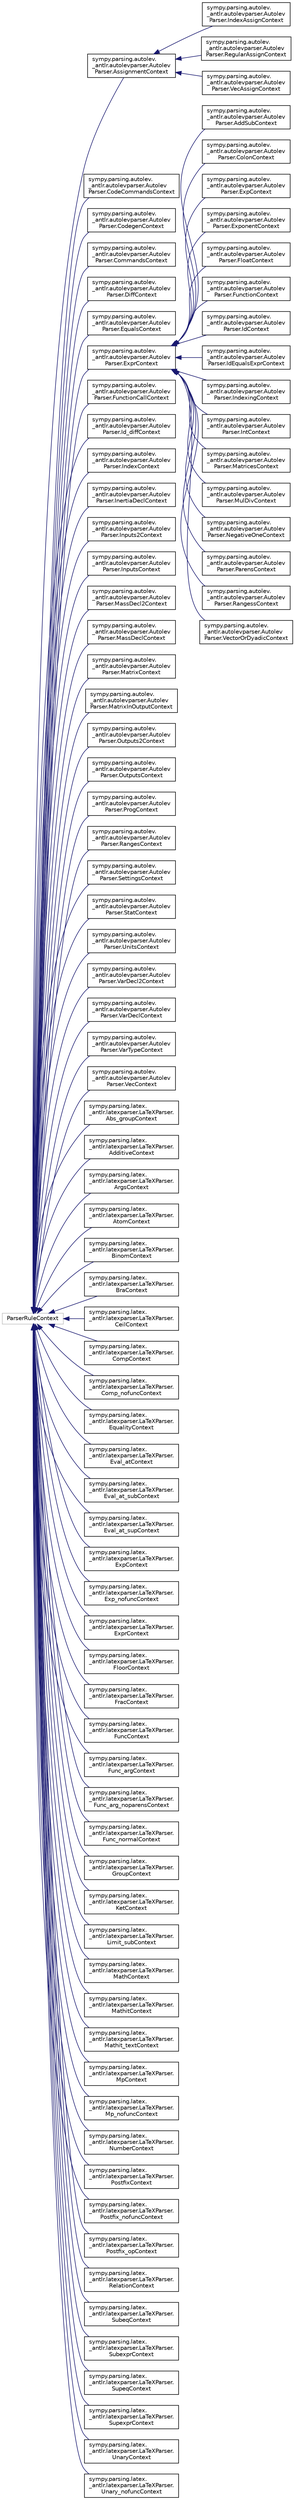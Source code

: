 digraph "Graphical Class Hierarchy"
{
 // LATEX_PDF_SIZE
  edge [fontname="Helvetica",fontsize="10",labelfontname="Helvetica",labelfontsize="10"];
  node [fontname="Helvetica",fontsize="10",shape=record];
  rankdir="LR";
  Node10247 [label="ParserRuleContext",height=0.2,width=0.4,color="grey75", fillcolor="white", style="filled",tooltip=" "];
  Node10247 -> Node0 [dir="back",color="midnightblue",fontsize="10",style="solid",fontname="Helvetica"];
  Node0 [label="sympy.parsing.autolev.\l_antlr.autolevparser.Autolev\lParser.AssignmentContext",height=0.2,width=0.4,color="black", fillcolor="white", style="filled",URL="$classsympy_1_1parsing_1_1autolev_1_1__antlr_1_1autolevparser_1_1AutolevParser_1_1AssignmentContext.html",tooltip=" "];
  Node0 -> Node1 [dir="back",color="midnightblue",fontsize="10",style="solid",fontname="Helvetica"];
  Node1 [label="sympy.parsing.autolev.\l_antlr.autolevparser.Autolev\lParser.IndexAssignContext",height=0.2,width=0.4,color="black", fillcolor="white", style="filled",URL="$classsympy_1_1parsing_1_1autolev_1_1__antlr_1_1autolevparser_1_1AutolevParser_1_1IndexAssignContext.html",tooltip=" "];
  Node0 -> Node2 [dir="back",color="midnightblue",fontsize="10",style="solid",fontname="Helvetica"];
  Node2 [label="sympy.parsing.autolev.\l_antlr.autolevparser.Autolev\lParser.RegularAssignContext",height=0.2,width=0.4,color="black", fillcolor="white", style="filled",URL="$classsympy_1_1parsing_1_1autolev_1_1__antlr_1_1autolevparser_1_1AutolevParser_1_1RegularAssignContext.html",tooltip=" "];
  Node0 -> Node3 [dir="back",color="midnightblue",fontsize="10",style="solid",fontname="Helvetica"];
  Node3 [label="sympy.parsing.autolev.\l_antlr.autolevparser.Autolev\lParser.VecAssignContext",height=0.2,width=0.4,color="black", fillcolor="white", style="filled",URL="$classsympy_1_1parsing_1_1autolev_1_1__antlr_1_1autolevparser_1_1AutolevParser_1_1VecAssignContext.html",tooltip=" "];
  Node10247 -> Node10252 [dir="back",color="midnightblue",fontsize="10",style="solid",fontname="Helvetica"];
  Node10252 [label="sympy.parsing.autolev.\l_antlr.autolevparser.Autolev\lParser.CodeCommandsContext",height=0.2,width=0.4,color="black", fillcolor="white", style="filled",URL="$classsympy_1_1parsing_1_1autolev_1_1__antlr_1_1autolevparser_1_1AutolevParser_1_1CodeCommandsContext.html",tooltip=" "];
  Node10247 -> Node10253 [dir="back",color="midnightblue",fontsize="10",style="solid",fontname="Helvetica"];
  Node10253 [label="sympy.parsing.autolev.\l_antlr.autolevparser.Autolev\lParser.CodegenContext",height=0.2,width=0.4,color="black", fillcolor="white", style="filled",URL="$classsympy_1_1parsing_1_1autolev_1_1__antlr_1_1autolevparser_1_1AutolevParser_1_1CodegenContext.html",tooltip=" "];
  Node10247 -> Node10254 [dir="back",color="midnightblue",fontsize="10",style="solid",fontname="Helvetica"];
  Node10254 [label="sympy.parsing.autolev.\l_antlr.autolevparser.Autolev\lParser.CommandsContext",height=0.2,width=0.4,color="black", fillcolor="white", style="filled",URL="$classsympy_1_1parsing_1_1autolev_1_1__antlr_1_1autolevparser_1_1AutolevParser_1_1CommandsContext.html",tooltip=" "];
  Node10247 -> Node10255 [dir="back",color="midnightblue",fontsize="10",style="solid",fontname="Helvetica"];
  Node10255 [label="sympy.parsing.autolev.\l_antlr.autolevparser.Autolev\lParser.DiffContext",height=0.2,width=0.4,color="black", fillcolor="white", style="filled",URL="$classsympy_1_1parsing_1_1autolev_1_1__antlr_1_1autolevparser_1_1AutolevParser_1_1DiffContext.html",tooltip=" "];
  Node10247 -> Node10256 [dir="back",color="midnightblue",fontsize="10",style="solid",fontname="Helvetica"];
  Node10256 [label="sympy.parsing.autolev.\l_antlr.autolevparser.Autolev\lParser.EqualsContext",height=0.2,width=0.4,color="black", fillcolor="white", style="filled",URL="$classsympy_1_1parsing_1_1autolev_1_1__antlr_1_1autolevparser_1_1AutolevParser_1_1EqualsContext.html",tooltip=" "];
  Node10247 -> Node10257 [dir="back",color="midnightblue",fontsize="10",style="solid",fontname="Helvetica"];
  Node10257 [label="sympy.parsing.autolev.\l_antlr.autolevparser.Autolev\lParser.ExprContext",height=0.2,width=0.4,color="black", fillcolor="white", style="filled",URL="$classsympy_1_1parsing_1_1autolev_1_1__antlr_1_1autolevparser_1_1AutolevParser_1_1ExprContext.html",tooltip=" "];
  Node10257 -> Node10258 [dir="back",color="midnightblue",fontsize="10",style="solid",fontname="Helvetica"];
  Node10258 [label="sympy.parsing.autolev.\l_antlr.autolevparser.Autolev\lParser.AddSubContext",height=0.2,width=0.4,color="black", fillcolor="white", style="filled",URL="$classsympy_1_1parsing_1_1autolev_1_1__antlr_1_1autolevparser_1_1AutolevParser_1_1AddSubContext.html",tooltip=" "];
  Node10257 -> Node10259 [dir="back",color="midnightblue",fontsize="10",style="solid",fontname="Helvetica"];
  Node10259 [label="sympy.parsing.autolev.\l_antlr.autolevparser.Autolev\lParser.ColonContext",height=0.2,width=0.4,color="black", fillcolor="white", style="filled",URL="$classsympy_1_1parsing_1_1autolev_1_1__antlr_1_1autolevparser_1_1AutolevParser_1_1ColonContext.html",tooltip=" "];
  Node10257 -> Node10260 [dir="back",color="midnightblue",fontsize="10",style="solid",fontname="Helvetica"];
  Node10260 [label="sympy.parsing.autolev.\l_antlr.autolevparser.Autolev\lParser.ExpContext",height=0.2,width=0.4,color="black", fillcolor="white", style="filled",URL="$classsympy_1_1parsing_1_1autolev_1_1__antlr_1_1autolevparser_1_1AutolevParser_1_1ExpContext.html",tooltip=" "];
  Node10257 -> Node10261 [dir="back",color="midnightblue",fontsize="10",style="solid",fontname="Helvetica"];
  Node10261 [label="sympy.parsing.autolev.\l_antlr.autolevparser.Autolev\lParser.ExponentContext",height=0.2,width=0.4,color="black", fillcolor="white", style="filled",URL="$classsympy_1_1parsing_1_1autolev_1_1__antlr_1_1autolevparser_1_1AutolevParser_1_1ExponentContext.html",tooltip=" "];
  Node10257 -> Node10262 [dir="back",color="midnightblue",fontsize="10",style="solid",fontname="Helvetica"];
  Node10262 [label="sympy.parsing.autolev.\l_antlr.autolevparser.Autolev\lParser.FloatContext",height=0.2,width=0.4,color="black", fillcolor="white", style="filled",URL="$classsympy_1_1parsing_1_1autolev_1_1__antlr_1_1autolevparser_1_1AutolevParser_1_1FloatContext.html",tooltip=" "];
  Node10257 -> Node10263 [dir="back",color="midnightblue",fontsize="10",style="solid",fontname="Helvetica"];
  Node10263 [label="sympy.parsing.autolev.\l_antlr.autolevparser.Autolev\lParser.FunctionContext",height=0.2,width=0.4,color="black", fillcolor="white", style="filled",URL="$classsympy_1_1parsing_1_1autolev_1_1__antlr_1_1autolevparser_1_1AutolevParser_1_1FunctionContext.html",tooltip=" "];
  Node10257 -> Node10264 [dir="back",color="midnightblue",fontsize="10",style="solid",fontname="Helvetica"];
  Node10264 [label="sympy.parsing.autolev.\l_antlr.autolevparser.Autolev\lParser.IdContext",height=0.2,width=0.4,color="black", fillcolor="white", style="filled",URL="$classsympy_1_1parsing_1_1autolev_1_1__antlr_1_1autolevparser_1_1AutolevParser_1_1IdContext.html",tooltip=" "];
  Node10257 -> Node10265 [dir="back",color="midnightblue",fontsize="10",style="solid",fontname="Helvetica"];
  Node10265 [label="sympy.parsing.autolev.\l_antlr.autolevparser.Autolev\lParser.IdEqualsExprContext",height=0.2,width=0.4,color="black", fillcolor="white", style="filled",URL="$classsympy_1_1parsing_1_1autolev_1_1__antlr_1_1autolevparser_1_1AutolevParser_1_1IdEqualsExprContext.html",tooltip=" "];
  Node10257 -> Node10266 [dir="back",color="midnightblue",fontsize="10",style="solid",fontname="Helvetica"];
  Node10266 [label="sympy.parsing.autolev.\l_antlr.autolevparser.Autolev\lParser.IndexingContext",height=0.2,width=0.4,color="black", fillcolor="white", style="filled",URL="$classsympy_1_1parsing_1_1autolev_1_1__antlr_1_1autolevparser_1_1AutolevParser_1_1IndexingContext.html",tooltip=" "];
  Node10257 -> Node10267 [dir="back",color="midnightblue",fontsize="10",style="solid",fontname="Helvetica"];
  Node10267 [label="sympy.parsing.autolev.\l_antlr.autolevparser.Autolev\lParser.IntContext",height=0.2,width=0.4,color="black", fillcolor="white", style="filled",URL="$classsympy_1_1parsing_1_1autolev_1_1__antlr_1_1autolevparser_1_1AutolevParser_1_1IntContext.html",tooltip=" "];
  Node10257 -> Node10268 [dir="back",color="midnightblue",fontsize="10",style="solid",fontname="Helvetica"];
  Node10268 [label="sympy.parsing.autolev.\l_antlr.autolevparser.Autolev\lParser.MatricesContext",height=0.2,width=0.4,color="black", fillcolor="white", style="filled",URL="$classsympy_1_1parsing_1_1autolev_1_1__antlr_1_1autolevparser_1_1AutolevParser_1_1MatricesContext.html",tooltip=" "];
  Node10257 -> Node10269 [dir="back",color="midnightblue",fontsize="10",style="solid",fontname="Helvetica"];
  Node10269 [label="sympy.parsing.autolev.\l_antlr.autolevparser.Autolev\lParser.MulDivContext",height=0.2,width=0.4,color="black", fillcolor="white", style="filled",URL="$classsympy_1_1parsing_1_1autolev_1_1__antlr_1_1autolevparser_1_1AutolevParser_1_1MulDivContext.html",tooltip=" "];
  Node10257 -> Node10270 [dir="back",color="midnightblue",fontsize="10",style="solid",fontname="Helvetica"];
  Node10270 [label="sympy.parsing.autolev.\l_antlr.autolevparser.Autolev\lParser.NegativeOneContext",height=0.2,width=0.4,color="black", fillcolor="white", style="filled",URL="$classsympy_1_1parsing_1_1autolev_1_1__antlr_1_1autolevparser_1_1AutolevParser_1_1NegativeOneContext.html",tooltip=" "];
  Node10257 -> Node10271 [dir="back",color="midnightblue",fontsize="10",style="solid",fontname="Helvetica"];
  Node10271 [label="sympy.parsing.autolev.\l_antlr.autolevparser.Autolev\lParser.ParensContext",height=0.2,width=0.4,color="black", fillcolor="white", style="filled",URL="$classsympy_1_1parsing_1_1autolev_1_1__antlr_1_1autolevparser_1_1AutolevParser_1_1ParensContext.html",tooltip=" "];
  Node10257 -> Node10272 [dir="back",color="midnightblue",fontsize="10",style="solid",fontname="Helvetica"];
  Node10272 [label="sympy.parsing.autolev.\l_antlr.autolevparser.Autolev\lParser.RangessContext",height=0.2,width=0.4,color="black", fillcolor="white", style="filled",URL="$classsympy_1_1parsing_1_1autolev_1_1__antlr_1_1autolevparser_1_1AutolevParser_1_1RangessContext.html",tooltip=" "];
  Node10257 -> Node10273 [dir="back",color="midnightblue",fontsize="10",style="solid",fontname="Helvetica"];
  Node10273 [label="sympy.parsing.autolev.\l_antlr.autolevparser.Autolev\lParser.VectorOrDyadicContext",height=0.2,width=0.4,color="black", fillcolor="white", style="filled",URL="$classsympy_1_1parsing_1_1autolev_1_1__antlr_1_1autolevparser_1_1AutolevParser_1_1VectorOrDyadicContext.html",tooltip=" "];
  Node10247 -> Node10274 [dir="back",color="midnightblue",fontsize="10",style="solid",fontname="Helvetica"];
  Node10274 [label="sympy.parsing.autolev.\l_antlr.autolevparser.Autolev\lParser.FunctionCallContext",height=0.2,width=0.4,color="black", fillcolor="white", style="filled",URL="$classsympy_1_1parsing_1_1autolev_1_1__antlr_1_1autolevparser_1_1AutolevParser_1_1FunctionCallContext.html",tooltip=" "];
  Node10247 -> Node10275 [dir="back",color="midnightblue",fontsize="10",style="solid",fontname="Helvetica"];
  Node10275 [label="sympy.parsing.autolev.\l_antlr.autolevparser.Autolev\lParser.Id_diffContext",height=0.2,width=0.4,color="black", fillcolor="white", style="filled",URL="$classsympy_1_1parsing_1_1autolev_1_1__antlr_1_1autolevparser_1_1AutolevParser_1_1Id__diffContext.html",tooltip=" "];
  Node10247 -> Node10276 [dir="back",color="midnightblue",fontsize="10",style="solid",fontname="Helvetica"];
  Node10276 [label="sympy.parsing.autolev.\l_antlr.autolevparser.Autolev\lParser.IndexContext",height=0.2,width=0.4,color="black", fillcolor="white", style="filled",URL="$classsympy_1_1parsing_1_1autolev_1_1__antlr_1_1autolevparser_1_1AutolevParser_1_1IndexContext.html",tooltip=" "];
  Node10247 -> Node10277 [dir="back",color="midnightblue",fontsize="10",style="solid",fontname="Helvetica"];
  Node10277 [label="sympy.parsing.autolev.\l_antlr.autolevparser.Autolev\lParser.InertiaDeclContext",height=0.2,width=0.4,color="black", fillcolor="white", style="filled",URL="$classsympy_1_1parsing_1_1autolev_1_1__antlr_1_1autolevparser_1_1AutolevParser_1_1InertiaDeclContext.html",tooltip=" "];
  Node10247 -> Node10278 [dir="back",color="midnightblue",fontsize="10",style="solid",fontname="Helvetica"];
  Node10278 [label="sympy.parsing.autolev.\l_antlr.autolevparser.Autolev\lParser.Inputs2Context",height=0.2,width=0.4,color="black", fillcolor="white", style="filled",URL="$classsympy_1_1parsing_1_1autolev_1_1__antlr_1_1autolevparser_1_1AutolevParser_1_1Inputs2Context.html",tooltip=" "];
  Node10247 -> Node10279 [dir="back",color="midnightblue",fontsize="10",style="solid",fontname="Helvetica"];
  Node10279 [label="sympy.parsing.autolev.\l_antlr.autolevparser.Autolev\lParser.InputsContext",height=0.2,width=0.4,color="black", fillcolor="white", style="filled",URL="$classsympy_1_1parsing_1_1autolev_1_1__antlr_1_1autolevparser_1_1AutolevParser_1_1InputsContext.html",tooltip=" "];
  Node10247 -> Node10280 [dir="back",color="midnightblue",fontsize="10",style="solid",fontname="Helvetica"];
  Node10280 [label="sympy.parsing.autolev.\l_antlr.autolevparser.Autolev\lParser.MassDecl2Context",height=0.2,width=0.4,color="black", fillcolor="white", style="filled",URL="$classsympy_1_1parsing_1_1autolev_1_1__antlr_1_1autolevparser_1_1AutolevParser_1_1MassDecl2Context.html",tooltip=" "];
  Node10247 -> Node10281 [dir="back",color="midnightblue",fontsize="10",style="solid",fontname="Helvetica"];
  Node10281 [label="sympy.parsing.autolev.\l_antlr.autolevparser.Autolev\lParser.MassDeclContext",height=0.2,width=0.4,color="black", fillcolor="white", style="filled",URL="$classsympy_1_1parsing_1_1autolev_1_1__antlr_1_1autolevparser_1_1AutolevParser_1_1MassDeclContext.html",tooltip=" "];
  Node10247 -> Node10282 [dir="back",color="midnightblue",fontsize="10",style="solid",fontname="Helvetica"];
  Node10282 [label="sympy.parsing.autolev.\l_antlr.autolevparser.Autolev\lParser.MatrixContext",height=0.2,width=0.4,color="black", fillcolor="white", style="filled",URL="$classsympy_1_1parsing_1_1autolev_1_1__antlr_1_1autolevparser_1_1AutolevParser_1_1MatrixContext.html",tooltip=" "];
  Node10247 -> Node10283 [dir="back",color="midnightblue",fontsize="10",style="solid",fontname="Helvetica"];
  Node10283 [label="sympy.parsing.autolev.\l_antlr.autolevparser.Autolev\lParser.MatrixInOutputContext",height=0.2,width=0.4,color="black", fillcolor="white", style="filled",URL="$classsympy_1_1parsing_1_1autolev_1_1__antlr_1_1autolevparser_1_1AutolevParser_1_1MatrixInOutputContext.html",tooltip=" "];
  Node10247 -> Node10284 [dir="back",color="midnightblue",fontsize="10",style="solid",fontname="Helvetica"];
  Node10284 [label="sympy.parsing.autolev.\l_antlr.autolevparser.Autolev\lParser.Outputs2Context",height=0.2,width=0.4,color="black", fillcolor="white", style="filled",URL="$classsympy_1_1parsing_1_1autolev_1_1__antlr_1_1autolevparser_1_1AutolevParser_1_1Outputs2Context.html",tooltip=" "];
  Node10247 -> Node10285 [dir="back",color="midnightblue",fontsize="10",style="solid",fontname="Helvetica"];
  Node10285 [label="sympy.parsing.autolev.\l_antlr.autolevparser.Autolev\lParser.OutputsContext",height=0.2,width=0.4,color="black", fillcolor="white", style="filled",URL="$classsympy_1_1parsing_1_1autolev_1_1__antlr_1_1autolevparser_1_1AutolevParser_1_1OutputsContext.html",tooltip=" "];
  Node10247 -> Node10286 [dir="back",color="midnightblue",fontsize="10",style="solid",fontname="Helvetica"];
  Node10286 [label="sympy.parsing.autolev.\l_antlr.autolevparser.Autolev\lParser.ProgContext",height=0.2,width=0.4,color="black", fillcolor="white", style="filled",URL="$classsympy_1_1parsing_1_1autolev_1_1__antlr_1_1autolevparser_1_1AutolevParser_1_1ProgContext.html",tooltip=" "];
  Node10247 -> Node10287 [dir="back",color="midnightblue",fontsize="10",style="solid",fontname="Helvetica"];
  Node10287 [label="sympy.parsing.autolev.\l_antlr.autolevparser.Autolev\lParser.RangesContext",height=0.2,width=0.4,color="black", fillcolor="white", style="filled",URL="$classsympy_1_1parsing_1_1autolev_1_1__antlr_1_1autolevparser_1_1AutolevParser_1_1RangesContext.html",tooltip=" "];
  Node10247 -> Node10288 [dir="back",color="midnightblue",fontsize="10",style="solid",fontname="Helvetica"];
  Node10288 [label="sympy.parsing.autolev.\l_antlr.autolevparser.Autolev\lParser.SettingsContext",height=0.2,width=0.4,color="black", fillcolor="white", style="filled",URL="$classsympy_1_1parsing_1_1autolev_1_1__antlr_1_1autolevparser_1_1AutolevParser_1_1SettingsContext.html",tooltip=" "];
  Node10247 -> Node10289 [dir="back",color="midnightblue",fontsize="10",style="solid",fontname="Helvetica"];
  Node10289 [label="sympy.parsing.autolev.\l_antlr.autolevparser.Autolev\lParser.StatContext",height=0.2,width=0.4,color="black", fillcolor="white", style="filled",URL="$classsympy_1_1parsing_1_1autolev_1_1__antlr_1_1autolevparser_1_1AutolevParser_1_1StatContext.html",tooltip=" "];
  Node10247 -> Node10290 [dir="back",color="midnightblue",fontsize="10",style="solid",fontname="Helvetica"];
  Node10290 [label="sympy.parsing.autolev.\l_antlr.autolevparser.Autolev\lParser.UnitsContext",height=0.2,width=0.4,color="black", fillcolor="white", style="filled",URL="$classsympy_1_1parsing_1_1autolev_1_1__antlr_1_1autolevparser_1_1AutolevParser_1_1UnitsContext.html",tooltip=" "];
  Node10247 -> Node10291 [dir="back",color="midnightblue",fontsize="10",style="solid",fontname="Helvetica"];
  Node10291 [label="sympy.parsing.autolev.\l_antlr.autolevparser.Autolev\lParser.VarDecl2Context",height=0.2,width=0.4,color="black", fillcolor="white", style="filled",URL="$classsympy_1_1parsing_1_1autolev_1_1__antlr_1_1autolevparser_1_1AutolevParser_1_1VarDecl2Context.html",tooltip=" "];
  Node10247 -> Node10292 [dir="back",color="midnightblue",fontsize="10",style="solid",fontname="Helvetica"];
  Node10292 [label="sympy.parsing.autolev.\l_antlr.autolevparser.Autolev\lParser.VarDeclContext",height=0.2,width=0.4,color="black", fillcolor="white", style="filled",URL="$classsympy_1_1parsing_1_1autolev_1_1__antlr_1_1autolevparser_1_1AutolevParser_1_1VarDeclContext.html",tooltip=" "];
  Node10247 -> Node10293 [dir="back",color="midnightblue",fontsize="10",style="solid",fontname="Helvetica"];
  Node10293 [label="sympy.parsing.autolev.\l_antlr.autolevparser.Autolev\lParser.VarTypeContext",height=0.2,width=0.4,color="black", fillcolor="white", style="filled",URL="$classsympy_1_1parsing_1_1autolev_1_1__antlr_1_1autolevparser_1_1AutolevParser_1_1VarTypeContext.html",tooltip=" "];
  Node10247 -> Node10294 [dir="back",color="midnightblue",fontsize="10",style="solid",fontname="Helvetica"];
  Node10294 [label="sympy.parsing.autolev.\l_antlr.autolevparser.Autolev\lParser.VecContext",height=0.2,width=0.4,color="black", fillcolor="white", style="filled",URL="$classsympy_1_1parsing_1_1autolev_1_1__antlr_1_1autolevparser_1_1AutolevParser_1_1VecContext.html",tooltip=" "];
  Node10247 -> Node10295 [dir="back",color="midnightblue",fontsize="10",style="solid",fontname="Helvetica"];
  Node10295 [label="sympy.parsing.latex.\l_antlr.latexparser.LaTeXParser.\lAbs_groupContext",height=0.2,width=0.4,color="black", fillcolor="white", style="filled",URL="$classsympy_1_1parsing_1_1latex_1_1__antlr_1_1latexparser_1_1LaTeXParser_1_1Abs__groupContext.html",tooltip=" "];
  Node10247 -> Node10296 [dir="back",color="midnightblue",fontsize="10",style="solid",fontname="Helvetica"];
  Node10296 [label="sympy.parsing.latex.\l_antlr.latexparser.LaTeXParser.\lAdditiveContext",height=0.2,width=0.4,color="black", fillcolor="white", style="filled",URL="$classsympy_1_1parsing_1_1latex_1_1__antlr_1_1latexparser_1_1LaTeXParser_1_1AdditiveContext.html",tooltip=" "];
  Node10247 -> Node10297 [dir="back",color="midnightblue",fontsize="10",style="solid",fontname="Helvetica"];
  Node10297 [label="sympy.parsing.latex.\l_antlr.latexparser.LaTeXParser.\lArgsContext",height=0.2,width=0.4,color="black", fillcolor="white", style="filled",URL="$classsympy_1_1parsing_1_1latex_1_1__antlr_1_1latexparser_1_1LaTeXParser_1_1ArgsContext.html",tooltip=" "];
  Node10247 -> Node10298 [dir="back",color="midnightblue",fontsize="10",style="solid",fontname="Helvetica"];
  Node10298 [label="sympy.parsing.latex.\l_antlr.latexparser.LaTeXParser.\lAtomContext",height=0.2,width=0.4,color="black", fillcolor="white", style="filled",URL="$classsympy_1_1parsing_1_1latex_1_1__antlr_1_1latexparser_1_1LaTeXParser_1_1AtomContext.html",tooltip=" "];
  Node10247 -> Node10299 [dir="back",color="midnightblue",fontsize="10",style="solid",fontname="Helvetica"];
  Node10299 [label="sympy.parsing.latex.\l_antlr.latexparser.LaTeXParser.\lBinomContext",height=0.2,width=0.4,color="black", fillcolor="white", style="filled",URL="$classsympy_1_1parsing_1_1latex_1_1__antlr_1_1latexparser_1_1LaTeXParser_1_1BinomContext.html",tooltip=" "];
  Node10247 -> Node10300 [dir="back",color="midnightblue",fontsize="10",style="solid",fontname="Helvetica"];
  Node10300 [label="sympy.parsing.latex.\l_antlr.latexparser.LaTeXParser.\lBraContext",height=0.2,width=0.4,color="black", fillcolor="white", style="filled",URL="$classsympy_1_1parsing_1_1latex_1_1__antlr_1_1latexparser_1_1LaTeXParser_1_1BraContext.html",tooltip=" "];
  Node10247 -> Node10301 [dir="back",color="midnightblue",fontsize="10",style="solid",fontname="Helvetica"];
  Node10301 [label="sympy.parsing.latex.\l_antlr.latexparser.LaTeXParser.\lCeilContext",height=0.2,width=0.4,color="black", fillcolor="white", style="filled",URL="$classsympy_1_1parsing_1_1latex_1_1__antlr_1_1latexparser_1_1LaTeXParser_1_1CeilContext.html",tooltip=" "];
  Node10247 -> Node10302 [dir="back",color="midnightblue",fontsize="10",style="solid",fontname="Helvetica"];
  Node10302 [label="sympy.parsing.latex.\l_antlr.latexparser.LaTeXParser.\lCompContext",height=0.2,width=0.4,color="black", fillcolor="white", style="filled",URL="$classsympy_1_1parsing_1_1latex_1_1__antlr_1_1latexparser_1_1LaTeXParser_1_1CompContext.html",tooltip=" "];
  Node10247 -> Node10303 [dir="back",color="midnightblue",fontsize="10",style="solid",fontname="Helvetica"];
  Node10303 [label="sympy.parsing.latex.\l_antlr.latexparser.LaTeXParser.\lComp_nofuncContext",height=0.2,width=0.4,color="black", fillcolor="white", style="filled",URL="$classsympy_1_1parsing_1_1latex_1_1__antlr_1_1latexparser_1_1LaTeXParser_1_1Comp__nofuncContext.html",tooltip=" "];
  Node10247 -> Node10304 [dir="back",color="midnightblue",fontsize="10",style="solid",fontname="Helvetica"];
  Node10304 [label="sympy.parsing.latex.\l_antlr.latexparser.LaTeXParser.\lEqualityContext",height=0.2,width=0.4,color="black", fillcolor="white", style="filled",URL="$classsympy_1_1parsing_1_1latex_1_1__antlr_1_1latexparser_1_1LaTeXParser_1_1EqualityContext.html",tooltip=" "];
  Node10247 -> Node10305 [dir="back",color="midnightblue",fontsize="10",style="solid",fontname="Helvetica"];
  Node10305 [label="sympy.parsing.latex.\l_antlr.latexparser.LaTeXParser.\lEval_atContext",height=0.2,width=0.4,color="black", fillcolor="white", style="filled",URL="$classsympy_1_1parsing_1_1latex_1_1__antlr_1_1latexparser_1_1LaTeXParser_1_1Eval__atContext.html",tooltip=" "];
  Node10247 -> Node10306 [dir="back",color="midnightblue",fontsize="10",style="solid",fontname="Helvetica"];
  Node10306 [label="sympy.parsing.latex.\l_antlr.latexparser.LaTeXParser.\lEval_at_subContext",height=0.2,width=0.4,color="black", fillcolor="white", style="filled",URL="$classsympy_1_1parsing_1_1latex_1_1__antlr_1_1latexparser_1_1LaTeXParser_1_1Eval__at__subContext.html",tooltip=" "];
  Node10247 -> Node10307 [dir="back",color="midnightblue",fontsize="10",style="solid",fontname="Helvetica"];
  Node10307 [label="sympy.parsing.latex.\l_antlr.latexparser.LaTeXParser.\lEval_at_supContext",height=0.2,width=0.4,color="black", fillcolor="white", style="filled",URL="$classsympy_1_1parsing_1_1latex_1_1__antlr_1_1latexparser_1_1LaTeXParser_1_1Eval__at__supContext.html",tooltip=" "];
  Node10247 -> Node10308 [dir="back",color="midnightblue",fontsize="10",style="solid",fontname="Helvetica"];
  Node10308 [label="sympy.parsing.latex.\l_antlr.latexparser.LaTeXParser.\lExpContext",height=0.2,width=0.4,color="black", fillcolor="white", style="filled",URL="$classsympy_1_1parsing_1_1latex_1_1__antlr_1_1latexparser_1_1LaTeXParser_1_1ExpContext.html",tooltip=" "];
  Node10247 -> Node10309 [dir="back",color="midnightblue",fontsize="10",style="solid",fontname="Helvetica"];
  Node10309 [label="sympy.parsing.latex.\l_antlr.latexparser.LaTeXParser.\lExp_nofuncContext",height=0.2,width=0.4,color="black", fillcolor="white", style="filled",URL="$classsympy_1_1parsing_1_1latex_1_1__antlr_1_1latexparser_1_1LaTeXParser_1_1Exp__nofuncContext.html",tooltip=" "];
  Node10247 -> Node10310 [dir="back",color="midnightblue",fontsize="10",style="solid",fontname="Helvetica"];
  Node10310 [label="sympy.parsing.latex.\l_antlr.latexparser.LaTeXParser.\lExprContext",height=0.2,width=0.4,color="black", fillcolor="white", style="filled",URL="$classsympy_1_1parsing_1_1latex_1_1__antlr_1_1latexparser_1_1LaTeXParser_1_1ExprContext.html",tooltip=" "];
  Node10247 -> Node10311 [dir="back",color="midnightblue",fontsize="10",style="solid",fontname="Helvetica"];
  Node10311 [label="sympy.parsing.latex.\l_antlr.latexparser.LaTeXParser.\lFloorContext",height=0.2,width=0.4,color="black", fillcolor="white", style="filled",URL="$classsympy_1_1parsing_1_1latex_1_1__antlr_1_1latexparser_1_1LaTeXParser_1_1FloorContext.html",tooltip=" "];
  Node10247 -> Node10312 [dir="back",color="midnightblue",fontsize="10",style="solid",fontname="Helvetica"];
  Node10312 [label="sympy.parsing.latex.\l_antlr.latexparser.LaTeXParser.\lFracContext",height=0.2,width=0.4,color="black", fillcolor="white", style="filled",URL="$classsympy_1_1parsing_1_1latex_1_1__antlr_1_1latexparser_1_1LaTeXParser_1_1FracContext.html",tooltip=" "];
  Node10247 -> Node10313 [dir="back",color="midnightblue",fontsize="10",style="solid",fontname="Helvetica"];
  Node10313 [label="sympy.parsing.latex.\l_antlr.latexparser.LaTeXParser.\lFuncContext",height=0.2,width=0.4,color="black", fillcolor="white", style="filled",URL="$classsympy_1_1parsing_1_1latex_1_1__antlr_1_1latexparser_1_1LaTeXParser_1_1FuncContext.html",tooltip=" "];
  Node10247 -> Node10314 [dir="back",color="midnightblue",fontsize="10",style="solid",fontname="Helvetica"];
  Node10314 [label="sympy.parsing.latex.\l_antlr.latexparser.LaTeXParser.\lFunc_argContext",height=0.2,width=0.4,color="black", fillcolor="white", style="filled",URL="$classsympy_1_1parsing_1_1latex_1_1__antlr_1_1latexparser_1_1LaTeXParser_1_1Func__argContext.html",tooltip=" "];
  Node10247 -> Node10315 [dir="back",color="midnightblue",fontsize="10",style="solid",fontname="Helvetica"];
  Node10315 [label="sympy.parsing.latex.\l_antlr.latexparser.LaTeXParser.\lFunc_arg_noparensContext",height=0.2,width=0.4,color="black", fillcolor="white", style="filled",URL="$classsympy_1_1parsing_1_1latex_1_1__antlr_1_1latexparser_1_1LaTeXParser_1_1Func__arg__noparensContext.html",tooltip=" "];
  Node10247 -> Node10316 [dir="back",color="midnightblue",fontsize="10",style="solid",fontname="Helvetica"];
  Node10316 [label="sympy.parsing.latex.\l_antlr.latexparser.LaTeXParser.\lFunc_normalContext",height=0.2,width=0.4,color="black", fillcolor="white", style="filled",URL="$classsympy_1_1parsing_1_1latex_1_1__antlr_1_1latexparser_1_1LaTeXParser_1_1Func__normalContext.html",tooltip=" "];
  Node10247 -> Node10317 [dir="back",color="midnightblue",fontsize="10",style="solid",fontname="Helvetica"];
  Node10317 [label="sympy.parsing.latex.\l_antlr.latexparser.LaTeXParser.\lGroupContext",height=0.2,width=0.4,color="black", fillcolor="white", style="filled",URL="$classsympy_1_1parsing_1_1latex_1_1__antlr_1_1latexparser_1_1LaTeXParser_1_1GroupContext.html",tooltip=" "];
  Node10247 -> Node10318 [dir="back",color="midnightblue",fontsize="10",style="solid",fontname="Helvetica"];
  Node10318 [label="sympy.parsing.latex.\l_antlr.latexparser.LaTeXParser.\lKetContext",height=0.2,width=0.4,color="black", fillcolor="white", style="filled",URL="$classsympy_1_1parsing_1_1latex_1_1__antlr_1_1latexparser_1_1LaTeXParser_1_1KetContext.html",tooltip=" "];
  Node10247 -> Node10319 [dir="back",color="midnightblue",fontsize="10",style="solid",fontname="Helvetica"];
  Node10319 [label="sympy.parsing.latex.\l_antlr.latexparser.LaTeXParser.\lLimit_subContext",height=0.2,width=0.4,color="black", fillcolor="white", style="filled",URL="$classsympy_1_1parsing_1_1latex_1_1__antlr_1_1latexparser_1_1LaTeXParser_1_1Limit__subContext.html",tooltip=" "];
  Node10247 -> Node10320 [dir="back",color="midnightblue",fontsize="10",style="solid",fontname="Helvetica"];
  Node10320 [label="sympy.parsing.latex.\l_antlr.latexparser.LaTeXParser.\lMathContext",height=0.2,width=0.4,color="black", fillcolor="white", style="filled",URL="$classsympy_1_1parsing_1_1latex_1_1__antlr_1_1latexparser_1_1LaTeXParser_1_1MathContext.html",tooltip=" "];
  Node10247 -> Node10321 [dir="back",color="midnightblue",fontsize="10",style="solid",fontname="Helvetica"];
  Node10321 [label="sympy.parsing.latex.\l_antlr.latexparser.LaTeXParser.\lMathitContext",height=0.2,width=0.4,color="black", fillcolor="white", style="filled",URL="$classsympy_1_1parsing_1_1latex_1_1__antlr_1_1latexparser_1_1LaTeXParser_1_1MathitContext.html",tooltip=" "];
  Node10247 -> Node10322 [dir="back",color="midnightblue",fontsize="10",style="solid",fontname="Helvetica"];
  Node10322 [label="sympy.parsing.latex.\l_antlr.latexparser.LaTeXParser.\lMathit_textContext",height=0.2,width=0.4,color="black", fillcolor="white", style="filled",URL="$classsympy_1_1parsing_1_1latex_1_1__antlr_1_1latexparser_1_1LaTeXParser_1_1Mathit__textContext.html",tooltip=" "];
  Node10247 -> Node10323 [dir="back",color="midnightblue",fontsize="10",style="solid",fontname="Helvetica"];
  Node10323 [label="sympy.parsing.latex.\l_antlr.latexparser.LaTeXParser.\lMpContext",height=0.2,width=0.4,color="black", fillcolor="white", style="filled",URL="$classsympy_1_1parsing_1_1latex_1_1__antlr_1_1latexparser_1_1LaTeXParser_1_1MpContext.html",tooltip=" "];
  Node10247 -> Node10324 [dir="back",color="midnightblue",fontsize="10",style="solid",fontname="Helvetica"];
  Node10324 [label="sympy.parsing.latex.\l_antlr.latexparser.LaTeXParser.\lMp_nofuncContext",height=0.2,width=0.4,color="black", fillcolor="white", style="filled",URL="$classsympy_1_1parsing_1_1latex_1_1__antlr_1_1latexparser_1_1LaTeXParser_1_1Mp__nofuncContext.html",tooltip=" "];
  Node10247 -> Node10325 [dir="back",color="midnightblue",fontsize="10",style="solid",fontname="Helvetica"];
  Node10325 [label="sympy.parsing.latex.\l_antlr.latexparser.LaTeXParser.\lNumberContext",height=0.2,width=0.4,color="black", fillcolor="white", style="filled",URL="$classsympy_1_1parsing_1_1latex_1_1__antlr_1_1latexparser_1_1LaTeXParser_1_1NumberContext.html",tooltip=" "];
  Node10247 -> Node10326 [dir="back",color="midnightblue",fontsize="10",style="solid",fontname="Helvetica"];
  Node10326 [label="sympy.parsing.latex.\l_antlr.latexparser.LaTeXParser.\lPostfixContext",height=0.2,width=0.4,color="black", fillcolor="white", style="filled",URL="$classsympy_1_1parsing_1_1latex_1_1__antlr_1_1latexparser_1_1LaTeXParser_1_1PostfixContext.html",tooltip=" "];
  Node10247 -> Node10327 [dir="back",color="midnightblue",fontsize="10",style="solid",fontname="Helvetica"];
  Node10327 [label="sympy.parsing.latex.\l_antlr.latexparser.LaTeXParser.\lPostfix_nofuncContext",height=0.2,width=0.4,color="black", fillcolor="white", style="filled",URL="$classsympy_1_1parsing_1_1latex_1_1__antlr_1_1latexparser_1_1LaTeXParser_1_1Postfix__nofuncContext.html",tooltip=" "];
  Node10247 -> Node10328 [dir="back",color="midnightblue",fontsize="10",style="solid",fontname="Helvetica"];
  Node10328 [label="sympy.parsing.latex.\l_antlr.latexparser.LaTeXParser.\lPostfix_opContext",height=0.2,width=0.4,color="black", fillcolor="white", style="filled",URL="$classsympy_1_1parsing_1_1latex_1_1__antlr_1_1latexparser_1_1LaTeXParser_1_1Postfix__opContext.html",tooltip=" "];
  Node10247 -> Node10329 [dir="back",color="midnightblue",fontsize="10",style="solid",fontname="Helvetica"];
  Node10329 [label="sympy.parsing.latex.\l_antlr.latexparser.LaTeXParser.\lRelationContext",height=0.2,width=0.4,color="black", fillcolor="white", style="filled",URL="$classsympy_1_1parsing_1_1latex_1_1__antlr_1_1latexparser_1_1LaTeXParser_1_1RelationContext.html",tooltip=" "];
  Node10247 -> Node10330 [dir="back",color="midnightblue",fontsize="10",style="solid",fontname="Helvetica"];
  Node10330 [label="sympy.parsing.latex.\l_antlr.latexparser.LaTeXParser.\lSubeqContext",height=0.2,width=0.4,color="black", fillcolor="white", style="filled",URL="$classsympy_1_1parsing_1_1latex_1_1__antlr_1_1latexparser_1_1LaTeXParser_1_1SubeqContext.html",tooltip=" "];
  Node10247 -> Node10331 [dir="back",color="midnightblue",fontsize="10",style="solid",fontname="Helvetica"];
  Node10331 [label="sympy.parsing.latex.\l_antlr.latexparser.LaTeXParser.\lSubexprContext",height=0.2,width=0.4,color="black", fillcolor="white", style="filled",URL="$classsympy_1_1parsing_1_1latex_1_1__antlr_1_1latexparser_1_1LaTeXParser_1_1SubexprContext.html",tooltip=" "];
  Node10247 -> Node10332 [dir="back",color="midnightblue",fontsize="10",style="solid",fontname="Helvetica"];
  Node10332 [label="sympy.parsing.latex.\l_antlr.latexparser.LaTeXParser.\lSupeqContext",height=0.2,width=0.4,color="black", fillcolor="white", style="filled",URL="$classsympy_1_1parsing_1_1latex_1_1__antlr_1_1latexparser_1_1LaTeXParser_1_1SupeqContext.html",tooltip=" "];
  Node10247 -> Node10333 [dir="back",color="midnightblue",fontsize="10",style="solid",fontname="Helvetica"];
  Node10333 [label="sympy.parsing.latex.\l_antlr.latexparser.LaTeXParser.\lSupexprContext",height=0.2,width=0.4,color="black", fillcolor="white", style="filled",URL="$classsympy_1_1parsing_1_1latex_1_1__antlr_1_1latexparser_1_1LaTeXParser_1_1SupexprContext.html",tooltip=" "];
  Node10247 -> Node10334 [dir="back",color="midnightblue",fontsize="10",style="solid",fontname="Helvetica"];
  Node10334 [label="sympy.parsing.latex.\l_antlr.latexparser.LaTeXParser.\lUnaryContext",height=0.2,width=0.4,color="black", fillcolor="white", style="filled",URL="$classsympy_1_1parsing_1_1latex_1_1__antlr_1_1latexparser_1_1LaTeXParser_1_1UnaryContext.html",tooltip=" "];
  Node10247 -> Node10335 [dir="back",color="midnightblue",fontsize="10",style="solid",fontname="Helvetica"];
  Node10335 [label="sympy.parsing.latex.\l_antlr.latexparser.LaTeXParser.\lUnary_nofuncContext",height=0.2,width=0.4,color="black", fillcolor="white", style="filled",URL="$classsympy_1_1parsing_1_1latex_1_1__antlr_1_1latexparser_1_1LaTeXParser_1_1Unary__nofuncContext.html",tooltip=" "];
}
